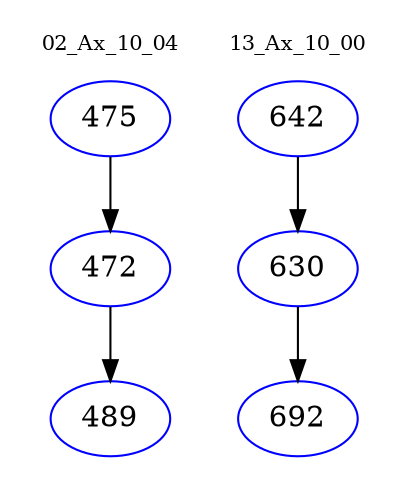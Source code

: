 digraph{
subgraph cluster_0 {
color = white
label = "02_Ax_10_04";
fontsize=10;
T0_475 [label="475", color="blue"]
T0_475 -> T0_472 [color="black"]
T0_472 [label="472", color="blue"]
T0_472 -> T0_489 [color="black"]
T0_489 [label="489", color="blue"]
}
subgraph cluster_1 {
color = white
label = "13_Ax_10_00";
fontsize=10;
T1_642 [label="642", color="blue"]
T1_642 -> T1_630 [color="black"]
T1_630 [label="630", color="blue"]
T1_630 -> T1_692 [color="black"]
T1_692 [label="692", color="blue"]
}
}
